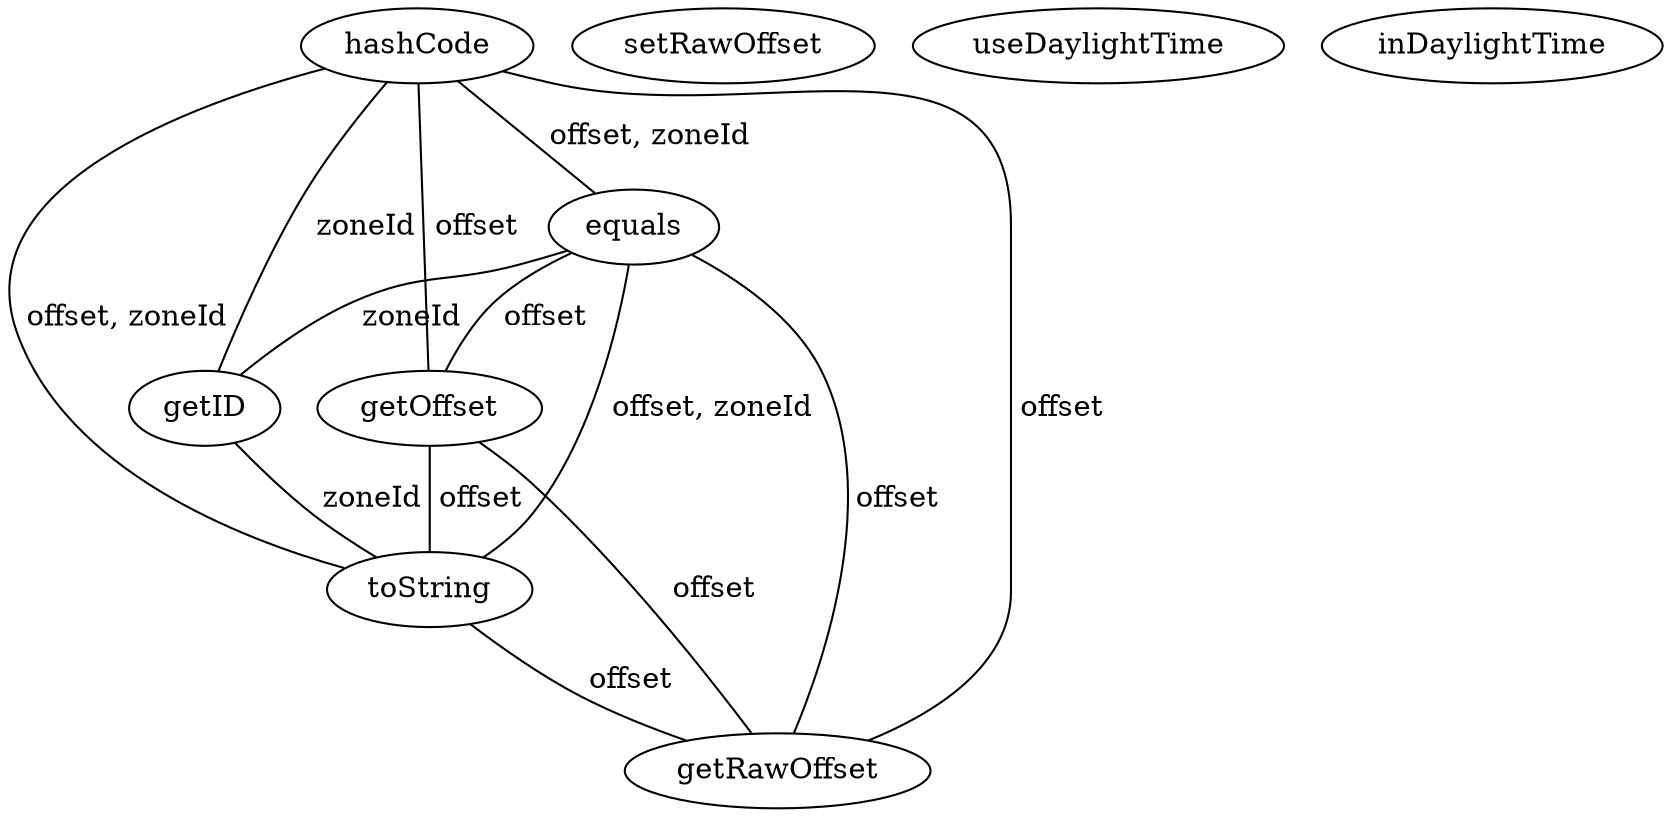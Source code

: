 digraph G {
hashCode;
equals;
getOffset;
setRawOffset;
useDaylightTime;
getID;
toString;
inDaylightTime;
getRawOffset;
hashCode -> equals [label=" offset, zoneId", dir=none];
hashCode -> getOffset [label=" offset", dir=none];
hashCode -> getID [label=" zoneId", dir=none];
hashCode -> toString [label=" offset, zoneId", dir=none];
hashCode -> getRawOffset [label=" offset", dir=none];
equals -> getOffset [label=" offset", dir=none];
equals -> getID [label=" zoneId", dir=none];
equals -> toString [label=" offset, zoneId", dir=none];
equals -> getRawOffset [label=" offset", dir=none];
getOffset -> toString [label=" offset", dir=none];
getOffset -> getRawOffset [label=" offset", dir=none];
getID -> toString [label=" zoneId", dir=none];
toString -> getRawOffset [label=" offset", dir=none];
}